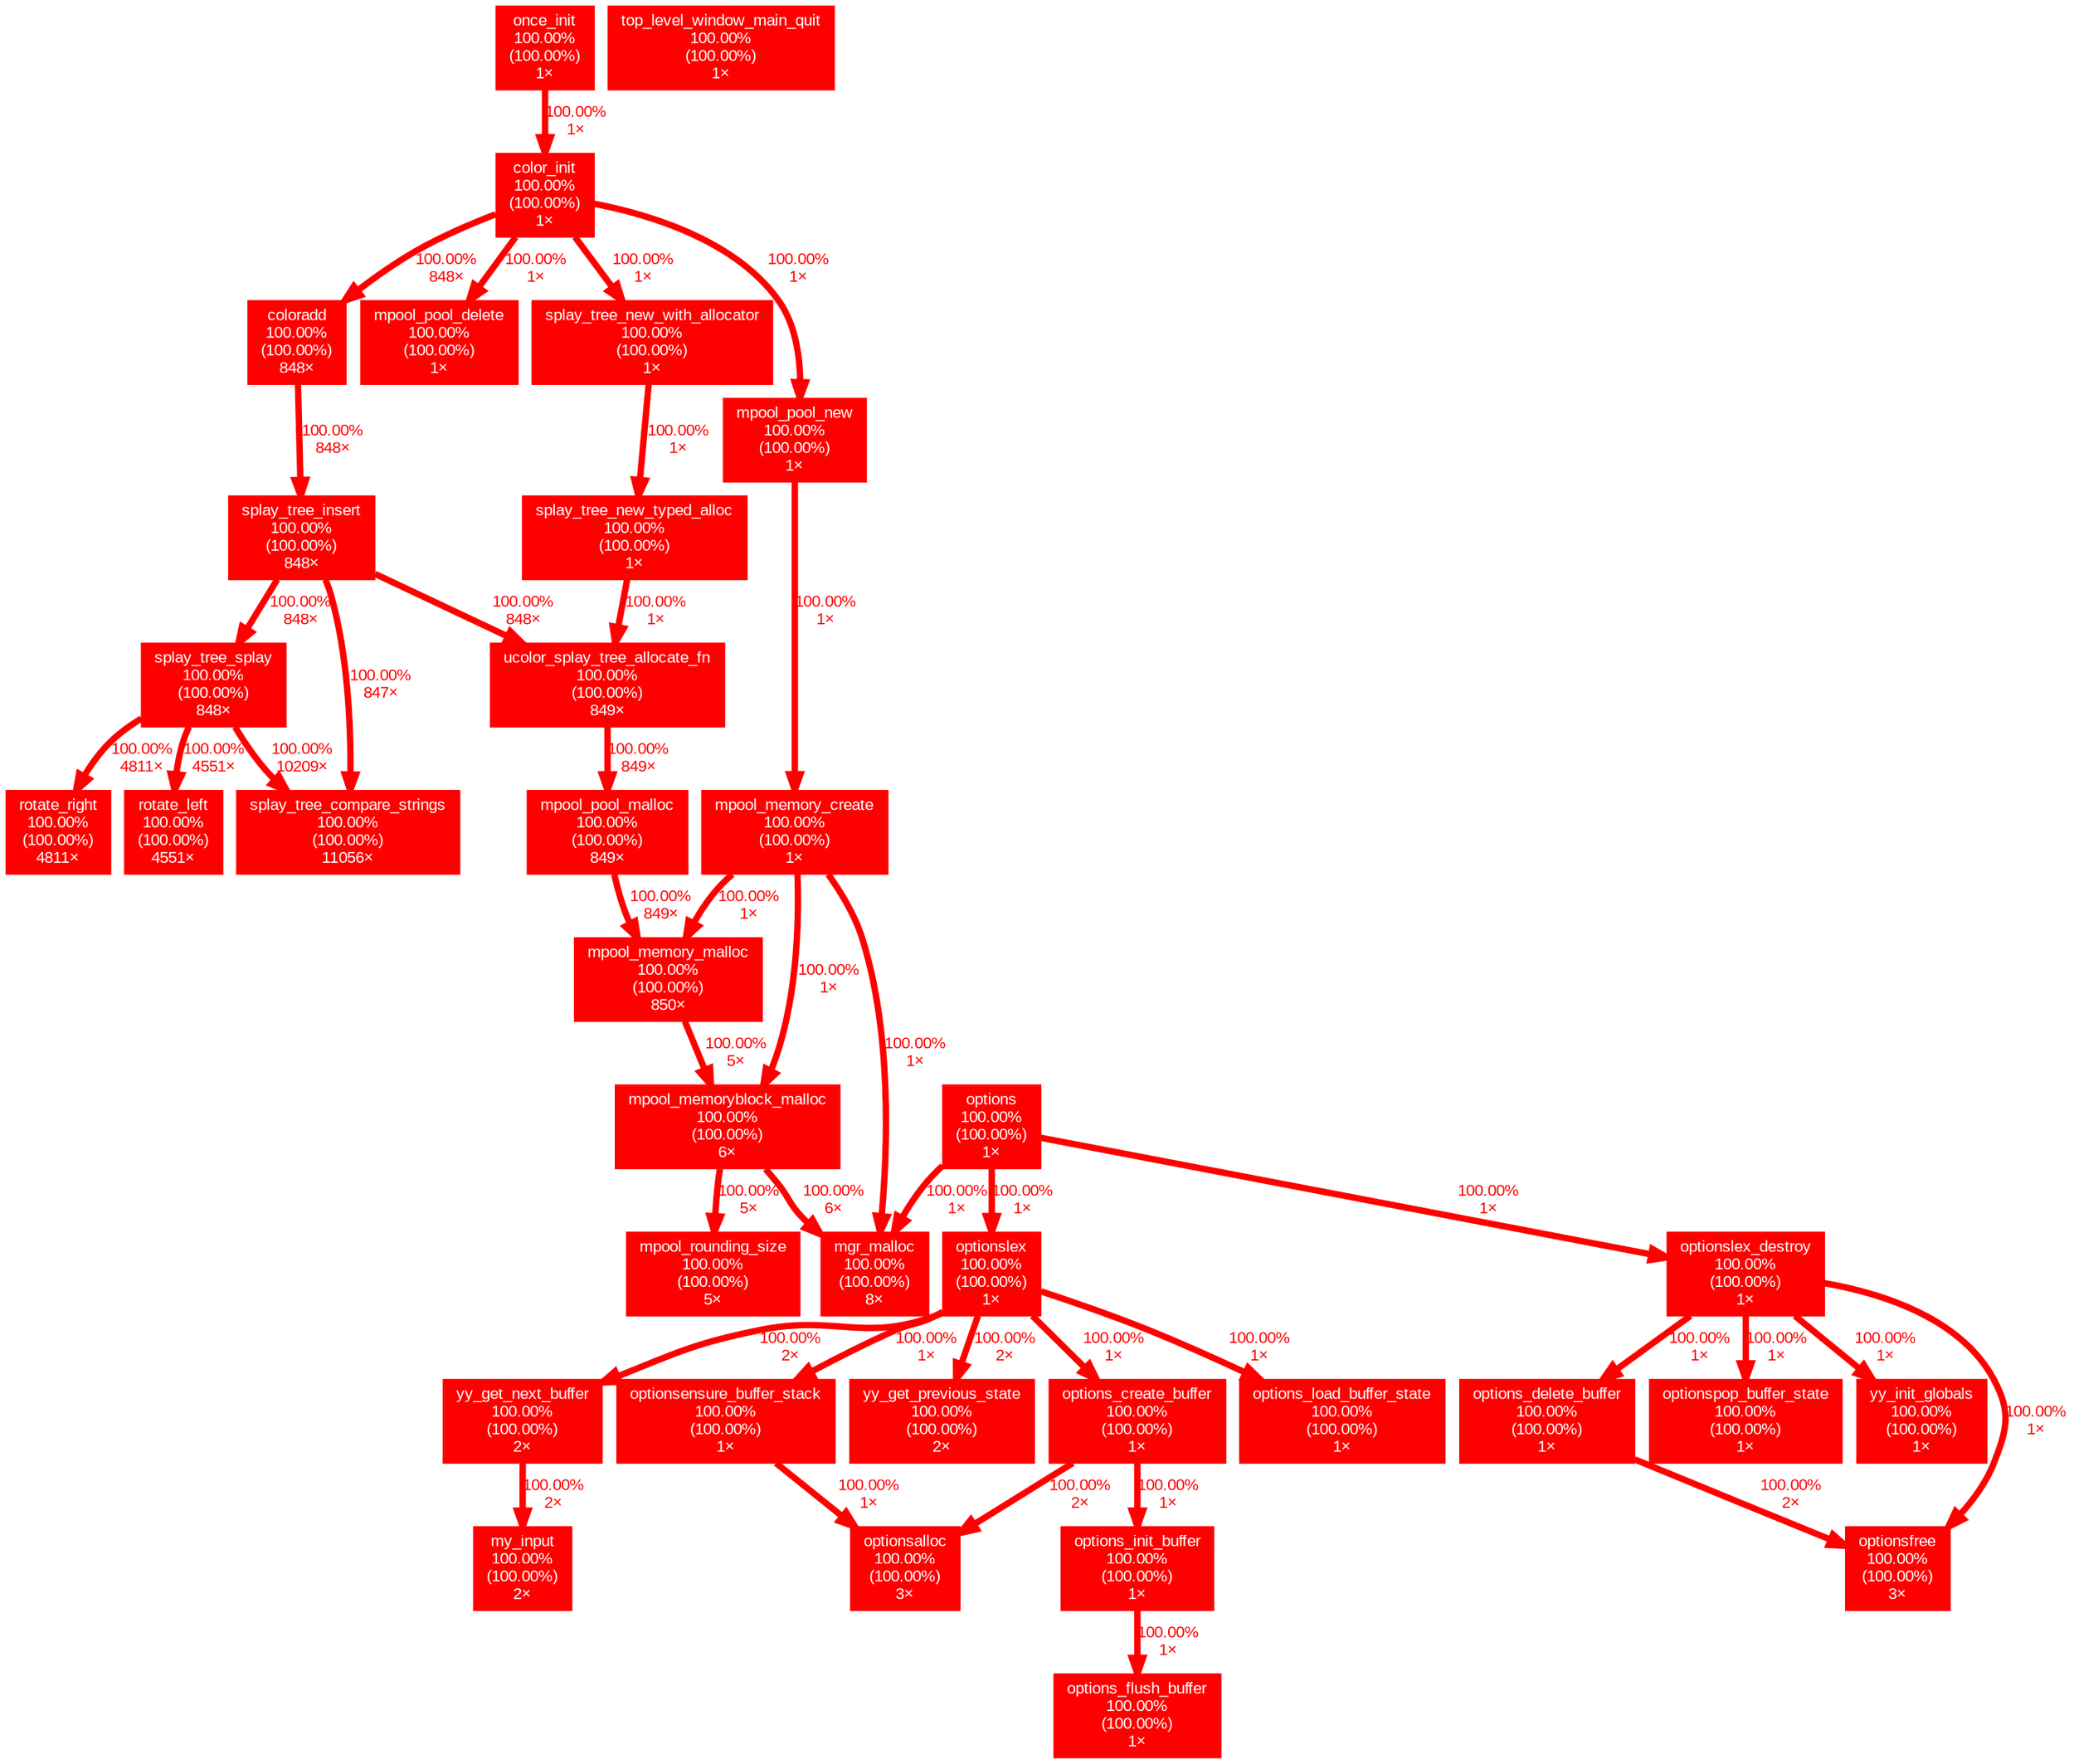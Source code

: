 /* generated with gprof2dot.py */
digraph {
	graph [fontname=Arial, nodesep=0.125, ranksep=0.25];
	node [fontcolor=white, fontname=Arial, height=0.1, shape=box, style=filled, width=0.1];
	edge [fontname=Arial];
	1 [color="#ff0000", fontcolor="#ffffff", fontsize="10.00", label="splay_tree_compare_strings\n100.00%\n(100.00%)\n11056×"];
	2 [color="#ff0000", fontcolor="#ffffff", fontsize="10.00", label="rotate_right\n100.00%\n(100.00%)\n4811×"];
	3 [color="#ff0000", fontcolor="#ffffff", fontsize="10.00", label="rotate_left\n100.00%\n(100.00%)\n4551×"];
	4 [color="#ff0000", fontcolor="#ffffff", fontsize="10.00", label="mpool_memory_malloc\n100.00%\n(100.00%)\n850×"];
	4 -> 11 [arrowsize="1.00", color="#ff0000", fontcolor="#ff0000", fontsize="10.00", label="100.00%\n5×", labeldistance="4.00", penwidth="4.00"];
	5 [color="#ff0000", fontcolor="#ffffff", fontsize="10.00", label="mpool_pool_malloc\n100.00%\n(100.00%)\n849×"];
	5 -> 4 [arrowsize="1.00", color="#ff0000", fontcolor="#ff0000", fontsize="10.00", label="100.00%\n849×", labeldistance="4.00", penwidth="4.00"];
	6 [color="#ff0000", fontcolor="#ffffff", fontsize="10.00", label="ucolor_splay_tree_allocate_fn\n100.00%\n(100.00%)\n849×"];
	6 -> 5 [arrowsize="1.00", color="#ff0000", fontcolor="#ff0000", fontsize="10.00", label="100.00%\n849×", labeldistance="4.00", penwidth="4.00"];
	7 [color="#ff0000", fontcolor="#ffffff", fontsize="10.00", label="coloradd\n100.00%\n(100.00%)\n848×"];
	7 -> 8 [arrowsize="1.00", color="#ff0000", fontcolor="#ff0000", fontsize="10.00", label="100.00%\n848×", labeldistance="4.00", penwidth="4.00"];
	8 [color="#ff0000", fontcolor="#ffffff", fontsize="10.00", label="splay_tree_insert\n100.00%\n(100.00%)\n848×"];
	8 -> 1 [arrowsize="1.00", color="#ff0000", fontcolor="#ff0000", fontsize="10.00", label="100.00%\n847×", labeldistance="4.00", penwidth="4.00"];
	8 -> 6 [arrowsize="1.00", color="#ff0000", fontcolor="#ff0000", fontsize="10.00", label="100.00%\n848×", labeldistance="4.00", penwidth="4.00"];
	8 -> 9 [arrowsize="1.00", color="#ff0000", fontcolor="#ff0000", fontsize="10.00", label="100.00%\n848×", labeldistance="4.00", penwidth="4.00"];
	9 [color="#ff0000", fontcolor="#ffffff", fontsize="10.00", label="splay_tree_splay\n100.00%\n(100.00%)\n848×"];
	9 -> 1 [arrowsize="1.00", color="#ff0000", fontcolor="#ff0000", fontsize="10.00", label="100.00%\n10209×", labeldistance="4.00", penwidth="4.00"];
	9 -> 2 [arrowsize="1.00", color="#ff0000", fontcolor="#ff0000", fontsize="10.00", label="100.00%\n4811×", labeldistance="4.00", penwidth="4.00"];
	9 -> 3 [arrowsize="1.00", color="#ff0000", fontcolor="#ff0000", fontsize="10.00", label="100.00%\n4551×", labeldistance="4.00", penwidth="4.00"];
	10 [color="#ff0000", fontcolor="#ffffff", fontsize="10.00", label="mgr_malloc\n100.00%\n(100.00%)\n8×"];
	11 [color="#ff0000", fontcolor="#ffffff", fontsize="10.00", label="mpool_memoryblock_malloc\n100.00%\n(100.00%)\n6×"];
	11 -> 10 [arrowsize="1.00", color="#ff0000", fontcolor="#ff0000", fontsize="10.00", label="100.00%\n6×", labeldistance="4.00", penwidth="4.00"];
	11 -> 12 [arrowsize="1.00", color="#ff0000", fontcolor="#ff0000", fontsize="10.00", label="100.00%\n5×", labeldistance="4.00", penwidth="4.00"];
	12 [color="#ff0000", fontcolor="#ffffff", fontsize="10.00", label="mpool_rounding_size\n100.00%\n(100.00%)\n5×"];
	13 [color="#ff0000", fontcolor="#ffffff", fontsize="10.00", label="optionsalloc\n100.00%\n(100.00%)\n3×"];
	14 [color="#ff0000", fontcolor="#ffffff", fontsize="10.00", label="optionsfree\n100.00%\n(100.00%)\n3×"];
	15 [color="#ff0000", fontcolor="#ffffff", fontsize="10.00", label="my_input\n100.00%\n(100.00%)\n2×"];
	16 [color="#ff0000", fontcolor="#ffffff", fontsize="10.00", label="yy_get_next_buffer\n100.00%\n(100.00%)\n2×"];
	16 -> 15 [arrowsize="1.00", color="#ff0000", fontcolor="#ff0000", fontsize="10.00", label="100.00%\n2×", labeldistance="4.00", penwidth="4.00"];
	17 [color="#ff0000", fontcolor="#ffffff", fontsize="10.00", label="yy_get_previous_state\n100.00%\n(100.00%)\n2×"];
	18 [color="#ff0000", fontcolor="#ffffff", fontsize="10.00", label="color_init\n100.00%\n(100.00%)\n1×"];
	18 -> 7 [arrowsize="1.00", color="#ff0000", fontcolor="#ff0000", fontsize="10.00", label="100.00%\n848×", labeldistance="4.00", penwidth="4.00"];
	18 -> 20 [arrowsize="1.00", color="#ff0000", fontcolor="#ff0000", fontsize="10.00", label="100.00%\n1×", labeldistance="4.00", penwidth="4.00"];
	18 -> 21 [arrowsize="1.00", color="#ff0000", fontcolor="#ff0000", fontsize="10.00", label="100.00%\n1×", labeldistance="4.00", penwidth="4.00"];
	18 -> 34 [arrowsize="1.00", color="#ff0000", fontcolor="#ff0000", fontsize="10.00", label="100.00%\n1×", labeldistance="4.00", penwidth="4.00"];
	19 [color="#ff0000", fontcolor="#ffffff", fontsize="10.00", label="mpool_memory_create\n100.00%\n(100.00%)\n1×"];
	19 -> 4 [arrowsize="1.00", color="#ff0000", fontcolor="#ff0000", fontsize="10.00", label="100.00%\n1×", labeldistance="4.00", penwidth="4.00"];
	19 -> 10 [arrowsize="1.00", color="#ff0000", fontcolor="#ff0000", fontsize="10.00", label="100.00%\n1×", labeldistance="4.00", penwidth="4.00"];
	19 -> 11 [arrowsize="1.00", color="#ff0000", fontcolor="#ff0000", fontsize="10.00", label="100.00%\n1×", labeldistance="4.00", penwidth="4.00"];
	20 [color="#ff0000", fontcolor="#ffffff", fontsize="10.00", label="mpool_pool_delete\n100.00%\n(100.00%)\n1×"];
	21 [color="#ff0000", fontcolor="#ffffff", fontsize="10.00", label="mpool_pool_new\n100.00%\n(100.00%)\n1×"];
	21 -> 19 [arrowsize="1.00", color="#ff0000", fontcolor="#ff0000", fontsize="10.00", label="100.00%\n1×", labeldistance="4.00", penwidth="4.00"];
	22 [color="#ff0000", fontcolor="#ffffff", fontsize="10.00", label="once_init\n100.00%\n(100.00%)\n1×"];
	22 -> 18 [arrowsize="1.00", color="#ff0000", fontcolor="#ff0000", fontsize="10.00", label="100.00%\n1×", labeldistance="4.00", penwidth="4.00"];
	23 [color="#ff0000", fontcolor="#ffffff", fontsize="10.00", label="options\n100.00%\n(100.00%)\n1×"];
	23 -> 10 [arrowsize="1.00", color="#ff0000", fontcolor="#ff0000", fontsize="10.00", label="100.00%\n1×", labeldistance="4.00", penwidth="4.00"];
	23 -> 30 [arrowsize="1.00", color="#ff0000", fontcolor="#ff0000", fontsize="10.00", label="100.00%\n1×", labeldistance="4.00", penwidth="4.00"];
	23 -> 31 [arrowsize="1.00", color="#ff0000", fontcolor="#ff0000", fontsize="10.00", label="100.00%\n1×", labeldistance="4.00", penwidth="4.00"];
	24 [color="#ff0000", fontcolor="#ffffff", fontsize="10.00", label="options_create_buffer\n100.00%\n(100.00%)\n1×"];
	24 -> 13 [arrowsize="1.00", color="#ff0000", fontcolor="#ff0000", fontsize="10.00", label="100.00%\n2×", labeldistance="4.00", penwidth="4.00"];
	24 -> 27 [arrowsize="1.00", color="#ff0000", fontcolor="#ff0000", fontsize="10.00", label="100.00%\n1×", labeldistance="4.00", penwidth="4.00"];
	25 [color="#ff0000", fontcolor="#ffffff", fontsize="10.00", label="options_delete_buffer\n100.00%\n(100.00%)\n1×"];
	25 -> 14 [arrowsize="1.00", color="#ff0000", fontcolor="#ff0000", fontsize="10.00", label="100.00%\n2×", labeldistance="4.00", penwidth="4.00"];
	26 [color="#ff0000", fontcolor="#ffffff", fontsize="10.00", label="options_flush_buffer\n100.00%\n(100.00%)\n1×"];
	27 [color="#ff0000", fontcolor="#ffffff", fontsize="10.00", label="options_init_buffer\n100.00%\n(100.00%)\n1×"];
	27 -> 26 [arrowsize="1.00", color="#ff0000", fontcolor="#ff0000", fontsize="10.00", label="100.00%\n1×", labeldistance="4.00", penwidth="4.00"];
	28 [color="#ff0000", fontcolor="#ffffff", fontsize="10.00", label="options_load_buffer_state\n100.00%\n(100.00%)\n1×"];
	29 [color="#ff0000", fontcolor="#ffffff", fontsize="10.00", label="optionsensure_buffer_stack\n100.00%\n(100.00%)\n1×"];
	29 -> 13 [arrowsize="1.00", color="#ff0000", fontcolor="#ff0000", fontsize="10.00", label="100.00%\n1×", labeldistance="4.00", penwidth="4.00"];
	30 [color="#ff0000", fontcolor="#ffffff", fontsize="10.00", label="optionslex\n100.00%\n(100.00%)\n1×"];
	30 -> 16 [arrowsize="1.00", color="#ff0000", fontcolor="#ff0000", fontsize="10.00", label="100.00%\n2×", labeldistance="4.00", penwidth="4.00"];
	30 -> 17 [arrowsize="1.00", color="#ff0000", fontcolor="#ff0000", fontsize="10.00", label="100.00%\n2×", labeldistance="4.00", penwidth="4.00"];
	30 -> 24 [arrowsize="1.00", color="#ff0000", fontcolor="#ff0000", fontsize="10.00", label="100.00%\n1×", labeldistance="4.00", penwidth="4.00"];
	30 -> 28 [arrowsize="1.00", color="#ff0000", fontcolor="#ff0000", fontsize="10.00", label="100.00%\n1×", labeldistance="4.00", penwidth="4.00"];
	30 -> 29 [arrowsize="1.00", color="#ff0000", fontcolor="#ff0000", fontsize="10.00", label="100.00%\n1×", labeldistance="4.00", penwidth="4.00"];
	31 [color="#ff0000", fontcolor="#ffffff", fontsize="10.00", label="optionslex_destroy\n100.00%\n(100.00%)\n1×"];
	31 -> 14 [arrowsize="1.00", color="#ff0000", fontcolor="#ff0000", fontsize="10.00", label="100.00%\n1×", labeldistance="4.00", penwidth="4.00"];
	31 -> 25 [arrowsize="1.00", color="#ff0000", fontcolor="#ff0000", fontsize="10.00", label="100.00%\n1×", labeldistance="4.00", penwidth="4.00"];
	31 -> 32 [arrowsize="1.00", color="#ff0000", fontcolor="#ff0000", fontsize="10.00", label="100.00%\n1×", labeldistance="4.00", penwidth="4.00"];
	31 -> 36 [arrowsize="1.00", color="#ff0000", fontcolor="#ff0000", fontsize="10.00", label="100.00%\n1×", labeldistance="4.00", penwidth="4.00"];
	32 [color="#ff0000", fontcolor="#ffffff", fontsize="10.00", label="optionspop_buffer_state\n100.00%\n(100.00%)\n1×"];
	33 [color="#ff0000", fontcolor="#ffffff", fontsize="10.00", label="splay_tree_new_typed_alloc\n100.00%\n(100.00%)\n1×"];
	33 -> 6 [arrowsize="1.00", color="#ff0000", fontcolor="#ff0000", fontsize="10.00", label="100.00%\n1×", labeldistance="4.00", penwidth="4.00"];
	34 [color="#ff0000", fontcolor="#ffffff", fontsize="10.00", label="splay_tree_new_with_allocator\n100.00%\n(100.00%)\n1×"];
	34 -> 33 [arrowsize="1.00", color="#ff0000", fontcolor="#ff0000", fontsize="10.00", label="100.00%\n1×", labeldistance="4.00", penwidth="4.00"];
	35 [color="#ff0000", fontcolor="#ffffff", fontsize="10.00", label="top_level_window_main_quit\n100.00%\n(100.00%)\n1×"];
	36 [color="#ff0000", fontcolor="#ffffff", fontsize="10.00", label="yy_init_globals\n100.00%\n(100.00%)\n1×"];
}
